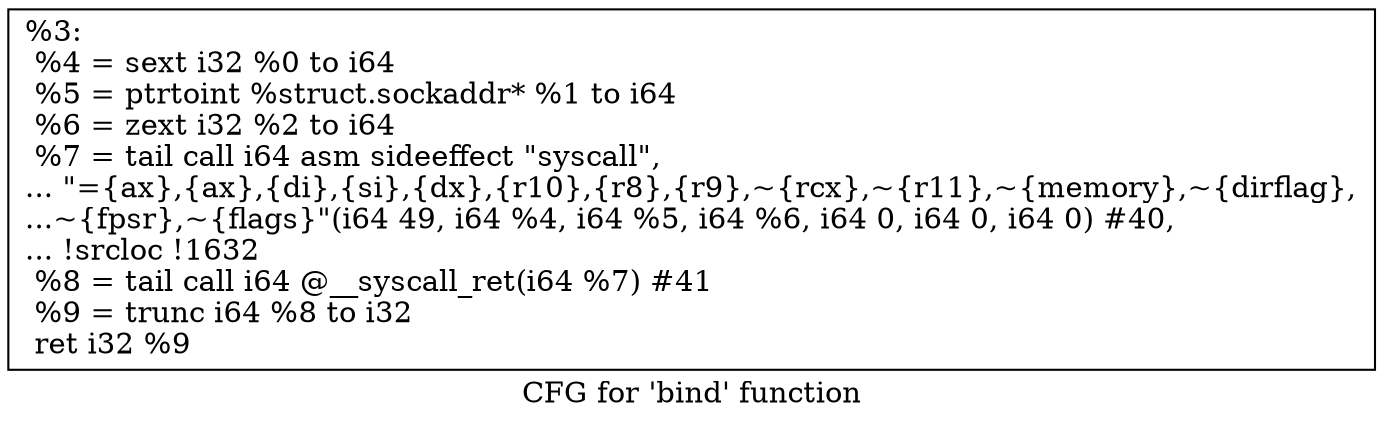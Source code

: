 digraph "CFG for 'bind' function" {
	label="CFG for 'bind' function";

	Node0x1787350 [shape=record,label="{%3:\l  %4 = sext i32 %0 to i64\l  %5 = ptrtoint %struct.sockaddr* %1 to i64\l  %6 = zext i32 %2 to i64\l  %7 = tail call i64 asm sideeffect \"syscall\",\l... \"=\{ax\},\{ax\},\{di\},\{si\},\{dx\},\{r10\},\{r8\},\{r9\},~\{rcx\},~\{r11\},~\{memory\},~\{dirflag\},\l...~\{fpsr\},~\{flags\}\"(i64 49, i64 %4, i64 %5, i64 %6, i64 0, i64 0, i64 0) #40,\l... !srcloc !1632\l  %8 = tail call i64 @__syscall_ret(i64 %7) #41\l  %9 = trunc i64 %8 to i32\l  ret i32 %9\l}"];
}
